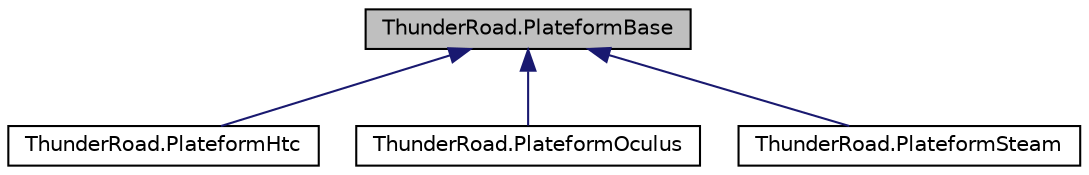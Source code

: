 digraph "ThunderRoad.PlateformBase"
{
 // LATEX_PDF_SIZE
  edge [fontname="Helvetica",fontsize="10",labelfontname="Helvetica",labelfontsize="10"];
  node [fontname="Helvetica",fontsize="10",shape=record];
  Node1 [label="ThunderRoad.PlateformBase",height=0.2,width=0.4,color="black", fillcolor="grey75", style="filled", fontcolor="black",tooltip="Class PlateformBase."];
  Node1 -> Node2 [dir="back",color="midnightblue",fontsize="10",style="solid",fontname="Helvetica"];
  Node2 [label="ThunderRoad.PlateformHtc",height=0.2,width=0.4,color="black", fillcolor="white", style="filled",URL="$class_thunder_road_1_1_plateform_htc.html",tooltip="Class PlateformHtc. Implements the ThunderRoad.PlateformBase"];
  Node1 -> Node3 [dir="back",color="midnightblue",fontsize="10",style="solid",fontname="Helvetica"];
  Node3 [label="ThunderRoad.PlateformOculus",height=0.2,width=0.4,color="black", fillcolor="white", style="filled",URL="$class_thunder_road_1_1_plateform_oculus.html",tooltip="Class PlateformOculus. Implements the ThunderRoad.PlateformBase"];
  Node1 -> Node4 [dir="back",color="midnightblue",fontsize="10",style="solid",fontname="Helvetica"];
  Node4 [label="ThunderRoad.PlateformSteam",height=0.2,width=0.4,color="black", fillcolor="white", style="filled",URL="$class_thunder_road_1_1_plateform_steam.html",tooltip="Class PlateformSteam. Implements the ThunderRoad.PlateformBase"];
}
